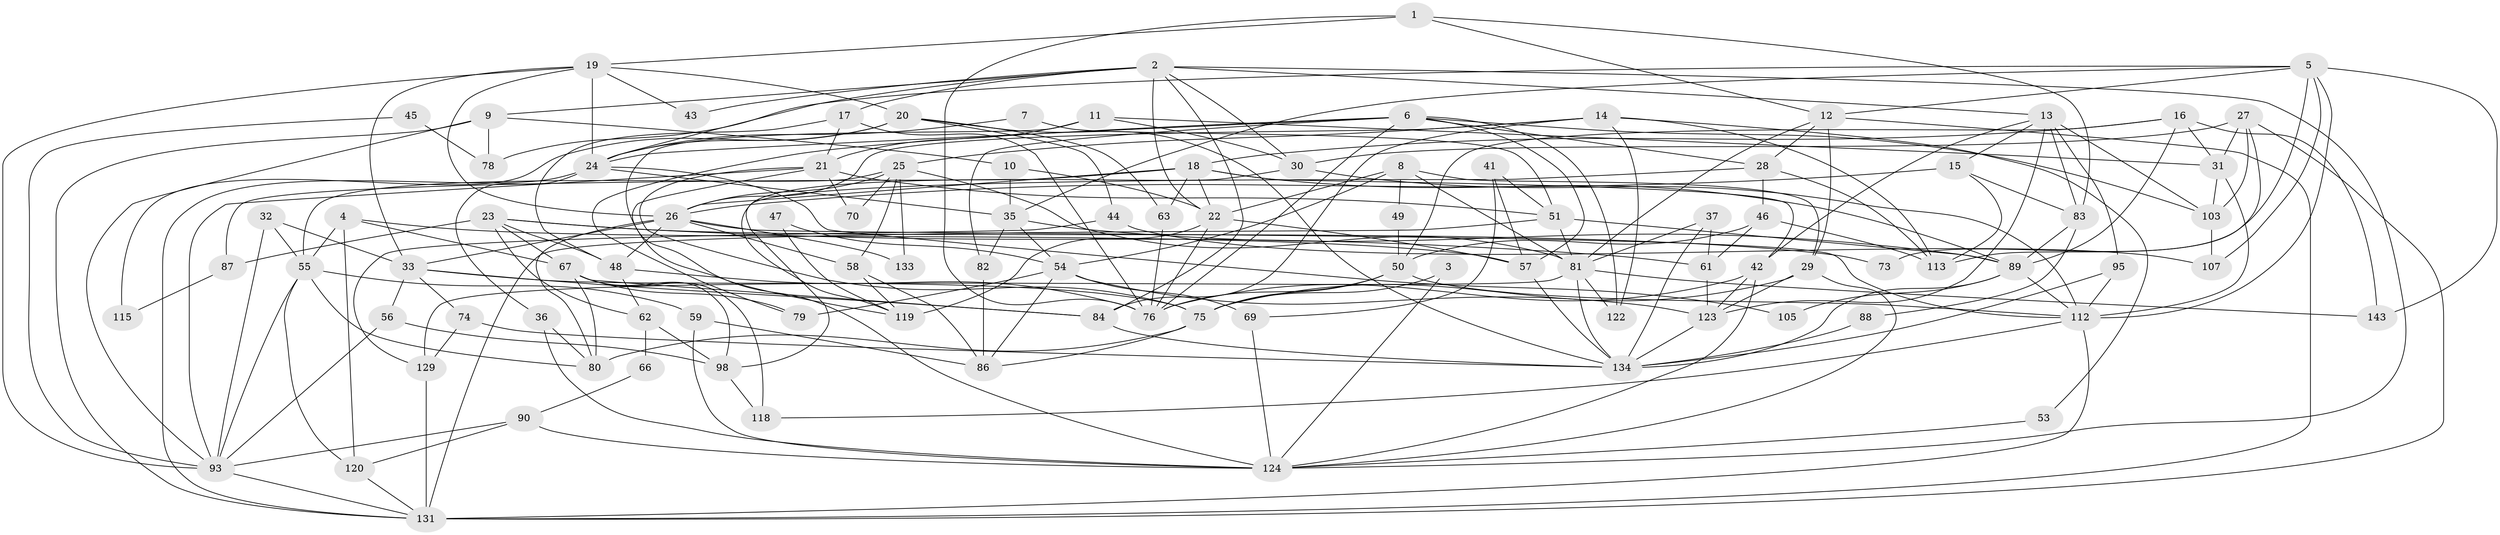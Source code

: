 // original degree distribution, {4: 0.2482758620689655, 3: 0.30344827586206896, 6: 0.10344827586206896, 2: 0.11724137931034483, 7: 0.041379310344827586, 5: 0.1793103448275862, 8: 0.006896551724137931}
// Generated by graph-tools (version 1.1) at 2025/41/03/06/25 10:41:59]
// undirected, 97 vertices, 236 edges
graph export_dot {
graph [start="1"]
  node [color=gray90,style=filled];
  1;
  2 [super="+135"];
  3;
  4;
  5 [super="+65"];
  6 [super="+60"];
  7;
  8 [super="+71"];
  9 [super="+38"];
  10;
  11 [super="+101"];
  12;
  13 [super="+142"];
  14 [super="+52"];
  15 [super="+64"];
  16 [super="+138"];
  17;
  18 [super="+68"];
  19 [super="+40"];
  20 [super="+94"];
  21 [super="+39"];
  22 [super="+99"];
  23 [super="+121"];
  24 [super="+91"];
  25 [super="+77"];
  26 [super="+111"];
  27;
  28;
  29 [super="+140"];
  30 [super="+72"];
  31 [super="+102"];
  32;
  33 [super="+34"];
  35 [super="+110"];
  36 [super="+125"];
  37;
  41;
  42;
  43;
  44;
  45;
  46;
  47;
  48 [super="+126"];
  49;
  50 [super="+104"];
  51 [super="+97"];
  53;
  54 [super="+108"];
  55 [super="+137"];
  56;
  57 [super="+117"];
  58;
  59;
  61 [super="+100"];
  62;
  63;
  66;
  67 [super="+114"];
  69;
  70;
  73;
  74;
  75 [super="+109"];
  76 [super="+92"];
  78;
  79;
  80 [super="+116"];
  81 [super="+96"];
  82;
  83 [super="+85"];
  84;
  86 [super="+106"];
  87;
  88;
  89 [super="+130"];
  90 [super="+141"];
  93 [super="+132"];
  95;
  98;
  103 [super="+128"];
  105;
  107;
  112 [super="+139"];
  113;
  115;
  118;
  119;
  120;
  122;
  123 [super="+127"];
  124 [super="+136"];
  129;
  131 [super="+144"];
  133;
  134 [super="+145"];
  143;
  1 -- 76;
  1 -- 83;
  1 -- 12;
  1 -- 19;
  2 -- 13;
  2 -- 124;
  2 -- 17;
  2 -- 84;
  2 -- 22;
  2 -- 24;
  2 -- 43;
  2 -- 30;
  2 -- 9;
  3 -- 75;
  3 -- 124;
  4 -- 55;
  4 -- 120;
  4 -- 67;
  4 -- 57;
  5 -- 112;
  5 -- 73;
  5 -- 35;
  5 -- 107;
  5 -- 12;
  5 -- 78;
  5 -- 143;
  6 -- 24;
  6 -- 57;
  6 -- 79;
  6 -- 82;
  6 -- 76;
  6 -- 122;
  6 -- 28;
  6 -- 103;
  7 -- 24;
  7 -- 51;
  8 -- 49;
  8 -- 22;
  8 -- 81;
  8 -- 54;
  8 -- 29;
  9 -- 10;
  9 -- 93;
  9 -- 131;
  9 -- 78;
  10 -- 22;
  10 -- 35;
  11 -- 21;
  11 -- 119;
  11 -- 31;
  11 -- 30;
  12 -- 81;
  12 -- 28;
  12 -- 131;
  12 -- 29;
  13 -- 15;
  13 -- 83;
  13 -- 95;
  13 -- 103 [weight=2];
  13 -- 42;
  13 -- 123;
  14 -- 84;
  14 -- 26;
  14 -- 53;
  14 -- 122;
  14 -- 25;
  14 -- 113;
  15 -- 113;
  15 -- 26;
  15 -- 83;
  16 -- 89;
  16 -- 143;
  16 -- 31;
  16 -- 50;
  16 -- 18;
  17 -- 76;
  17 -- 21;
  17 -- 48;
  18 -- 42;
  18 -- 89;
  18 -- 22;
  18 -- 87;
  18 -- 26;
  18 -- 63;
  19 -- 24;
  19 -- 43;
  19 -- 93;
  19 -- 33;
  19 -- 26;
  19 -- 20;
  20 -- 134;
  20 -- 63;
  20 -- 115;
  20 -- 24;
  20 -- 44;
  21 -- 51;
  21 -- 70;
  21 -- 124;
  21 -- 75;
  21 -- 93;
  22 -- 119;
  22 -- 57;
  22 -- 76;
  23 -- 87;
  23 -- 73;
  23 -- 62;
  23 -- 61;
  23 -- 67;
  23 -- 48;
  24 -- 105 [weight=2];
  24 -- 35;
  24 -- 131;
  24 -- 36;
  25 -- 26;
  25 -- 133;
  25 -- 70;
  25 -- 58;
  25 -- 81;
  25 -- 55;
  26 -- 112;
  26 -- 133;
  26 -- 33;
  26 -- 48;
  26 -- 80;
  26 -- 58;
  27 -- 30;
  27 -- 113;
  27 -- 131;
  27 -- 103;
  27 -- 31;
  28 -- 46;
  28 -- 98;
  28 -- 113;
  29 -- 75;
  29 -- 123;
  29 -- 124;
  30 -- 112;
  30 -- 119;
  31 -- 112;
  31 -- 103;
  32 -- 93;
  32 -- 33;
  32 -- 55;
  33 -- 84;
  33 -- 74;
  33 -- 56;
  33 -- 75;
  35 -- 82;
  35 -- 89 [weight=2];
  35 -- 54;
  36 -- 80;
  36 -- 124;
  37 -- 61;
  37 -- 134;
  37 -- 81;
  41 -- 69;
  41 -- 51;
  41 -- 57;
  42 -- 123;
  42 -- 76;
  42 -- 124;
  44 -- 107;
  44 -- 129;
  45 -- 78;
  45 -- 93;
  46 -- 113;
  46 -- 50;
  46 -- 61;
  47 -- 119;
  47 -- 54;
  48 -- 76;
  48 -- 62;
  49 -- 50;
  50 -- 112;
  50 -- 76;
  50 -- 75;
  51 -- 89;
  51 -- 81;
  51 -- 131;
  53 -- 124;
  54 -- 123;
  54 -- 79;
  54 -- 69;
  54 -- 86;
  55 -- 59;
  55 -- 80;
  55 -- 120;
  55 -- 93;
  56 -- 98;
  56 -- 93;
  57 -- 134;
  58 -- 119;
  58 -- 86;
  59 -- 124;
  59 -- 86;
  61 -- 123;
  62 -- 98;
  62 -- 66;
  63 -- 76;
  66 -- 90;
  67 -- 118;
  67 -- 84;
  67 -- 79;
  67 -- 98;
  67 -- 80;
  69 -- 124;
  74 -- 129;
  74 -- 134;
  75 -- 86;
  75 -- 80;
  81 -- 122;
  81 -- 143;
  81 -- 129;
  81 -- 134;
  82 -- 86;
  83 -- 89 [weight=2];
  83 -- 88;
  84 -- 134;
  87 -- 115;
  88 -- 134;
  89 -- 134;
  89 -- 105;
  89 -- 112;
  90 -- 93;
  90 -- 120;
  90 -- 124;
  93 -- 131;
  95 -- 134;
  95 -- 112;
  98 -- 118;
  103 -- 107;
  112 -- 118;
  112 -- 131;
  120 -- 131;
  123 -- 134;
  129 -- 131;
}
